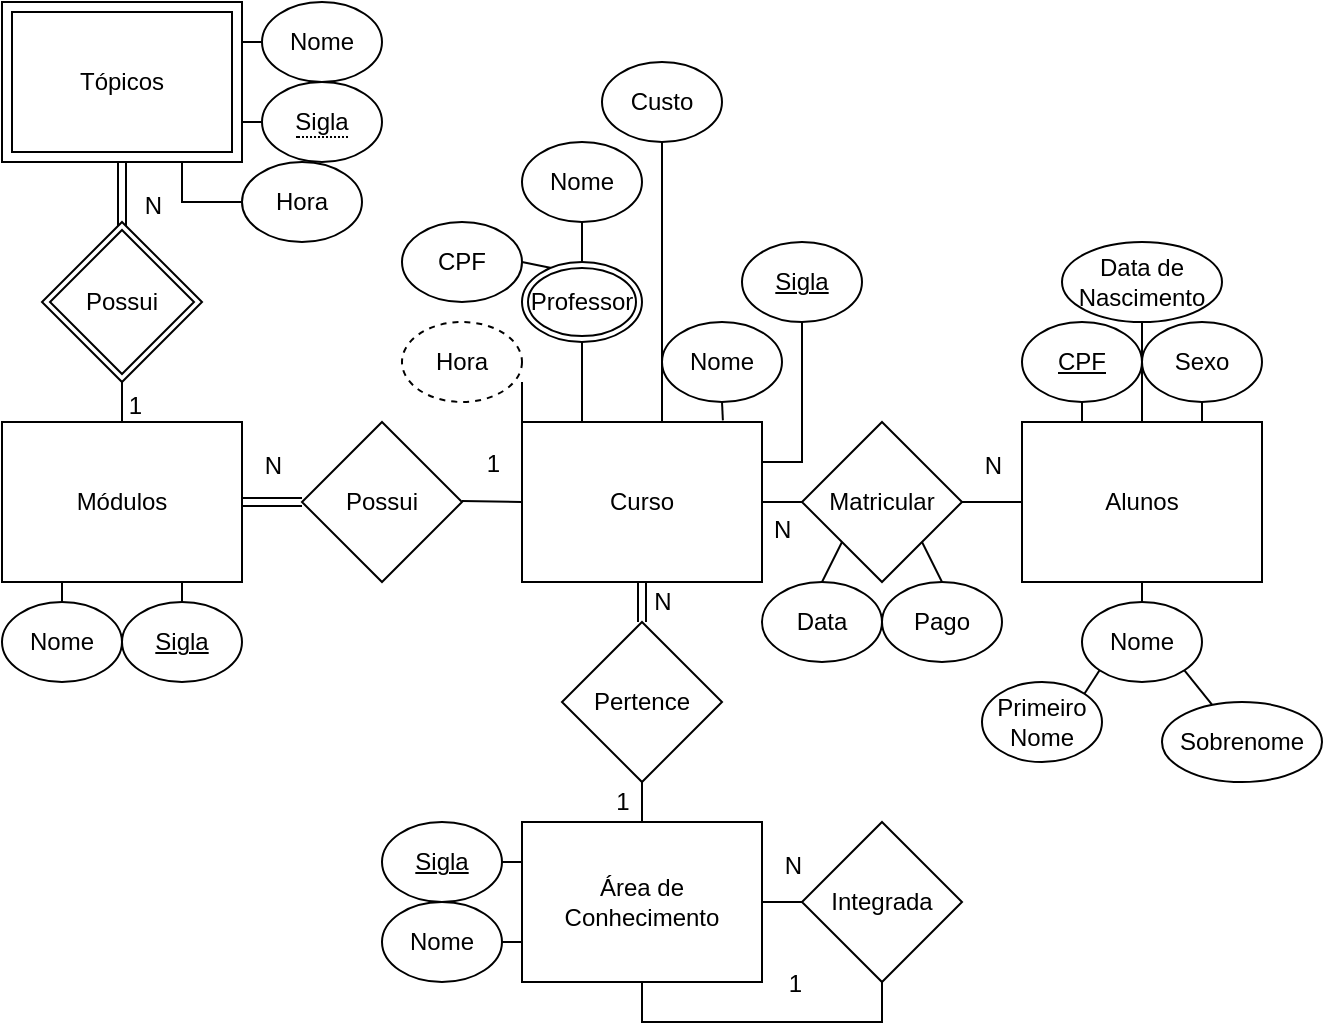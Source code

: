 <mxfile version="14.8.2" type="github">
  <diagram id="R2lEEEUBdFMjLlhIrx00" name="Page-1">
    <mxGraphModel dx="1166" dy="766" grid="1" gridSize="10" guides="1" tooltips="1" connect="1" arrows="1" fold="1" page="1" pageScale="1" pageWidth="850" pageHeight="1100" math="0" shadow="0" extFonts="Permanent Marker^https://fonts.googleapis.com/css?family=Permanent+Marker">
      <root>
        <mxCell id="0" />
        <mxCell id="1" parent="0" />
        <mxCell id="4-IF-Jm48n_dMOYQNF0S-2" value="Sigla" style="ellipse;whiteSpace=wrap;html=1;align=center;fontStyle=4;" parent="1" vertex="1">
          <mxGeometry x="450" y="200" width="60" height="40" as="geometry" />
        </mxCell>
        <mxCell id="4-IF-Jm48n_dMOYQNF0S-3" value="" style="endArrow=none;html=1;rounded=0;exitX=1;exitY=0.25;exitDx=0;exitDy=0;entryX=0.5;entryY=1;entryDx=0;entryDy=0;" parent="1" source="a2vKskjHlxZWwo24lEaI-6" target="4-IF-Jm48n_dMOYQNF0S-2" edge="1">
          <mxGeometry relative="1" as="geometry">
            <mxPoint x="480" y="290" as="sourcePoint" />
            <mxPoint x="570" y="340" as="targetPoint" />
            <Array as="points">
              <mxPoint x="480" y="310" />
            </Array>
          </mxGeometry>
        </mxCell>
        <mxCell id="4-IF-Jm48n_dMOYQNF0S-5" value="Nome" style="ellipse;whiteSpace=wrap;html=1;align=center;" parent="1" vertex="1">
          <mxGeometry x="410" y="240" width="60" height="40" as="geometry" />
        </mxCell>
        <mxCell id="4-IF-Jm48n_dMOYQNF0S-6" value="" style="endArrow=none;html=1;rounded=0;exitX=0.5;exitY=1;exitDx=0;exitDy=0;entryX=0.837;entryY=-0.01;entryDx=0;entryDy=0;entryPerimeter=0;" parent="1" source="4-IF-Jm48n_dMOYQNF0S-5" target="a2vKskjHlxZWwo24lEaI-6" edge="1">
          <mxGeometry relative="1" as="geometry">
            <mxPoint x="410" y="340" as="sourcePoint" />
            <mxPoint x="450" y="290" as="targetPoint" />
          </mxGeometry>
        </mxCell>
        <mxCell id="4-IF-Jm48n_dMOYQNF0S-7" value="Custo" style="ellipse;whiteSpace=wrap;html=1;align=center;" parent="1" vertex="1">
          <mxGeometry x="380" y="110" width="60" height="40" as="geometry" />
        </mxCell>
        <mxCell id="4-IF-Jm48n_dMOYQNF0S-8" value="" style="endArrow=none;html=1;rounded=0;exitX=0.5;exitY=1;exitDx=0;exitDy=0;" parent="1" source="4-IF-Jm48n_dMOYQNF0S-7" edge="1">
          <mxGeometry relative="1" as="geometry">
            <mxPoint x="410" y="340" as="sourcePoint" />
            <mxPoint x="410" y="290" as="targetPoint" />
          </mxGeometry>
        </mxCell>
        <mxCell id="4-IF-Jm48n_dMOYQNF0S-10" value="" style="endArrow=none;html=1;rounded=0;exitX=0.5;exitY=1;exitDx=0;exitDy=0;entryX=0.25;entryY=0;entryDx=0;entryDy=0;" parent="1" source="a2vKskjHlxZWwo24lEaI-7" target="a2vKskjHlxZWwo24lEaI-6" edge="1">
          <mxGeometry relative="1" as="geometry">
            <mxPoint x="390" y="250" as="sourcePoint" />
            <mxPoint x="390" y="290" as="targetPoint" />
          </mxGeometry>
        </mxCell>
        <mxCell id="4-IF-Jm48n_dMOYQNF0S-11" value="CPF" style="ellipse;whiteSpace=wrap;html=1;align=center;" parent="1" vertex="1">
          <mxGeometry x="280" y="190" width="60" height="40" as="geometry" />
        </mxCell>
        <mxCell id="4-IF-Jm48n_dMOYQNF0S-12" value="" style="endArrow=none;html=1;rounded=0;exitX=1;exitY=0.5;exitDx=0;exitDy=0;entryX=0;entryY=0;entryDx=0;entryDy=0;" parent="1" source="4-IF-Jm48n_dMOYQNF0S-11" edge="1">
          <mxGeometry relative="1" as="geometry">
            <mxPoint x="410" y="340" as="sourcePoint" />
            <mxPoint x="368.787" y="215.858" as="targetPoint" />
          </mxGeometry>
        </mxCell>
        <mxCell id="4-IF-Jm48n_dMOYQNF0S-14" value="" style="endArrow=none;html=1;rounded=0;entryX=0.5;entryY=0;entryDx=0;entryDy=0;" parent="1" target="a2vKskjHlxZWwo24lEaI-7" edge="1">
          <mxGeometry relative="1" as="geometry">
            <mxPoint x="370" y="190" as="sourcePoint" />
            <mxPoint x="390" y="210" as="targetPoint" />
          </mxGeometry>
        </mxCell>
        <mxCell id="4-IF-Jm48n_dMOYQNF0S-15" value="Nome" style="ellipse;whiteSpace=wrap;html=1;align=center;" parent="1" vertex="1">
          <mxGeometry x="340" y="150" width="60" height="40" as="geometry" />
        </mxCell>
        <mxCell id="4-IF-Jm48n_dMOYQNF0S-17" value="Hora" style="ellipse;whiteSpace=wrap;html=1;align=center;dashed=1;" parent="1" vertex="1">
          <mxGeometry x="280" y="240" width="60" height="40" as="geometry" />
        </mxCell>
        <mxCell id="4-IF-Jm48n_dMOYQNF0S-18" value="" style="endArrow=none;html=1;rounded=0;entryX=1;entryY=0.75;entryDx=0;entryDy=0;entryPerimeter=0;exitX=0;exitY=0;exitDx=0;exitDy=0;" parent="1" source="a2vKskjHlxZWwo24lEaI-6" target="4-IF-Jm48n_dMOYQNF0S-17" edge="1">
          <mxGeometry relative="1" as="geometry">
            <mxPoint x="360" y="290" as="sourcePoint" />
            <mxPoint x="570" y="340" as="targetPoint" />
          </mxGeometry>
        </mxCell>
        <mxCell id="4-IF-Jm48n_dMOYQNF0S-19" value="Pertence" style="shape=rhombus;perimeter=rhombusPerimeter;whiteSpace=wrap;html=1;align=center;" parent="1" vertex="1">
          <mxGeometry x="360" y="390" width="80" height="80" as="geometry" />
        </mxCell>
        <mxCell id="4-IF-Jm48n_dMOYQNF0S-23" value="" style="endArrow=none;html=1;rounded=0;exitX=0.5;exitY=1;exitDx=0;exitDy=0;" parent="1" source="4-IF-Jm48n_dMOYQNF0S-19" target="4-IF-Jm48n_dMOYQNF0S-25" edge="1">
          <mxGeometry relative="1" as="geometry">
            <mxPoint x="410" y="340" as="sourcePoint" />
            <mxPoint x="425" y="530" as="targetPoint" />
          </mxGeometry>
        </mxCell>
        <mxCell id="4-IF-Jm48n_dMOYQNF0S-25" value="Área de Conhecimento" style="whiteSpace=wrap;html=1;align=center;" parent="1" vertex="1">
          <mxGeometry x="340" y="490" width="120" height="80" as="geometry" />
        </mxCell>
        <mxCell id="4-IF-Jm48n_dMOYQNF0S-26" value="" style="endArrow=none;html=1;rounded=0;exitX=1;exitY=0.5;exitDx=0;exitDy=0;entryX=0;entryY=0.5;entryDx=0;entryDy=0;" parent="1" source="4-IF-Jm48n_dMOYQNF0S-25" target="4-IF-Jm48n_dMOYQNF0S-28" edge="1">
          <mxGeometry relative="1" as="geometry">
            <mxPoint x="410" y="630" as="sourcePoint" />
            <mxPoint x="520" y="570" as="targetPoint" />
          </mxGeometry>
        </mxCell>
        <mxCell id="4-IF-Jm48n_dMOYQNF0S-27" value="&lt;font style=&quot;vertical-align: inherit&quot;&gt;&lt;font style=&quot;vertical-align: inherit&quot;&gt;N&lt;/font&gt;&lt;/font&gt;" style="resizable=0;html=1;align=right;verticalAlign=bottom;" parent="4-IF-Jm48n_dMOYQNF0S-26" connectable="0" vertex="1">
          <mxGeometry x="1" relative="1" as="geometry">
            <mxPoint y="-10" as="offset" />
          </mxGeometry>
        </mxCell>
        <mxCell id="4-IF-Jm48n_dMOYQNF0S-28" value="Integrada" style="shape=rhombus;perimeter=rhombusPerimeter;whiteSpace=wrap;html=1;align=center;" parent="1" vertex="1">
          <mxGeometry x="480" y="490" width="80" height="80" as="geometry" />
        </mxCell>
        <mxCell id="4-IF-Jm48n_dMOYQNF0S-29" value="" style="endArrow=none;html=1;rounded=0;entryX=0.5;entryY=1;entryDx=0;entryDy=0;exitX=0.5;exitY=1;exitDx=0;exitDy=0;" parent="1" source="4-IF-Jm48n_dMOYQNF0S-25" target="4-IF-Jm48n_dMOYQNF0S-28" edge="1">
          <mxGeometry relative="1" as="geometry">
            <mxPoint x="420" y="580" as="sourcePoint" />
            <mxPoint x="560" y="575" as="targetPoint" />
            <Array as="points">
              <mxPoint x="400" y="590" />
              <mxPoint x="520" y="590" />
            </Array>
          </mxGeometry>
        </mxCell>
        <mxCell id="4-IF-Jm48n_dMOYQNF0S-30" value="1" style="resizable=0;html=1;align=right;verticalAlign=bottom;" parent="4-IF-Jm48n_dMOYQNF0S-29" connectable="0" vertex="1">
          <mxGeometry x="1" relative="1" as="geometry">
            <mxPoint x="-40" y="9.9" as="offset" />
          </mxGeometry>
        </mxCell>
        <mxCell id="4-IF-Jm48n_dMOYQNF0S-32" value="Nome" style="ellipse;whiteSpace=wrap;html=1;align=center;" parent="1" vertex="1">
          <mxGeometry x="270" y="530" width="60" height="40" as="geometry" />
        </mxCell>
        <mxCell id="4-IF-Jm48n_dMOYQNF0S-33" value="Sigla" style="ellipse;whiteSpace=wrap;html=1;align=center;fontStyle=4;" parent="1" vertex="1">
          <mxGeometry x="270" y="490" width="60" height="40" as="geometry" />
        </mxCell>
        <mxCell id="4-IF-Jm48n_dMOYQNF0S-34" value="" style="endArrow=none;html=1;rounded=0;exitX=1;exitY=0.5;exitDx=0;exitDy=0;entryX=0;entryY=0.25;entryDx=0;entryDy=0;" parent="1" source="4-IF-Jm48n_dMOYQNF0S-33" target="4-IF-Jm48n_dMOYQNF0S-25" edge="1">
          <mxGeometry relative="1" as="geometry">
            <mxPoint x="410" y="630" as="sourcePoint" />
            <mxPoint x="570" y="630" as="targetPoint" />
          </mxGeometry>
        </mxCell>
        <mxCell id="4-IF-Jm48n_dMOYQNF0S-35" value="" style="line;strokeWidth=1;rotatable=0;dashed=0;labelPosition=right;align=left;verticalAlign=middle;spacingTop=0;spacingLeft=6;points=[];portConstraint=eastwest;" parent="1" vertex="1">
          <mxGeometry x="330" y="545" width="10" height="10" as="geometry" />
        </mxCell>
        <mxCell id="4-IF-Jm48n_dMOYQNF0S-37" value="Matricular" style="shape=rhombus;perimeter=rhombusPerimeter;whiteSpace=wrap;html=1;align=center;" parent="1" vertex="1">
          <mxGeometry x="480" y="290" width="80" height="80" as="geometry" />
        </mxCell>
        <mxCell id="4-IF-Jm48n_dMOYQNF0S-38" value="Alunos" style="whiteSpace=wrap;html=1;align=center;" parent="1" vertex="1">
          <mxGeometry x="590" y="290" width="120" height="80" as="geometry" />
        </mxCell>
        <mxCell id="4-IF-Jm48n_dMOYQNF0S-40" value="" style="endArrow=none;html=1;rounded=0;" parent="1" edge="1">
          <mxGeometry relative="1" as="geometry">
            <mxPoint x="480" y="330" as="sourcePoint" />
            <mxPoint x="480" y="330" as="targetPoint" />
            <Array as="points">
              <mxPoint x="460" y="330" />
              <mxPoint x="480" y="330" />
            </Array>
          </mxGeometry>
        </mxCell>
        <mxCell id="4-IF-Jm48n_dMOYQNF0S-41" value="N" style="resizable=0;html=1;align=right;verticalAlign=bottom;" parent="4-IF-Jm48n_dMOYQNF0S-40" connectable="0" vertex="1">
          <mxGeometry x="1" relative="1" as="geometry">
            <mxPoint x="-40" y="20" as="offset" />
          </mxGeometry>
        </mxCell>
        <mxCell id="4-IF-Jm48n_dMOYQNF0S-42" value="" style="endArrow=none;html=1;rounded=0;exitX=1;exitY=0.5;exitDx=0;exitDy=0;entryX=0;entryY=0.5;entryDx=0;entryDy=0;" parent="1" source="4-IF-Jm48n_dMOYQNF0S-37" target="4-IF-Jm48n_dMOYQNF0S-38" edge="1">
          <mxGeometry relative="1" as="geometry">
            <mxPoint x="410" y="330" as="sourcePoint" />
            <mxPoint x="570" y="330" as="targetPoint" />
          </mxGeometry>
        </mxCell>
        <mxCell id="4-IF-Jm48n_dMOYQNF0S-43" value="N" style="resizable=0;html=1;align=right;verticalAlign=bottom;" parent="4-IF-Jm48n_dMOYQNF0S-42" connectable="0" vertex="1">
          <mxGeometry x="1" relative="1" as="geometry">
            <mxPoint x="-10" y="-10" as="offset" />
          </mxGeometry>
        </mxCell>
        <mxCell id="4-IF-Jm48n_dMOYQNF0S-44" value="CPF" style="ellipse;whiteSpace=wrap;html=1;align=center;fontStyle=4;" parent="1" vertex="1">
          <mxGeometry x="590" y="240" width="60" height="40" as="geometry" />
        </mxCell>
        <mxCell id="4-IF-Jm48n_dMOYQNF0S-45" value="Data de Nascimento" style="ellipse;whiteSpace=wrap;html=1;align=center;" parent="1" vertex="1">
          <mxGeometry x="610" y="200" width="80" height="40" as="geometry" />
        </mxCell>
        <mxCell id="4-IF-Jm48n_dMOYQNF0S-47" value="Sexo" style="ellipse;whiteSpace=wrap;html=1;align=center;" parent="1" vertex="1">
          <mxGeometry x="650" y="240" width="60" height="40" as="geometry" />
        </mxCell>
        <mxCell id="4-IF-Jm48n_dMOYQNF0S-48" value="" style="endArrow=none;html=1;rounded=0;exitX=0.5;exitY=1;exitDx=0;exitDy=0;entryX=0.5;entryY=0;entryDx=0;entryDy=0;" parent="1" source="4-IF-Jm48n_dMOYQNF0S-45" target="4-IF-Jm48n_dMOYQNF0S-38" edge="1">
          <mxGeometry relative="1" as="geometry">
            <mxPoint x="410" y="330" as="sourcePoint" />
            <mxPoint x="570" y="330" as="targetPoint" />
          </mxGeometry>
        </mxCell>
        <mxCell id="4-IF-Jm48n_dMOYQNF0S-49" value="" style="endArrow=none;html=1;rounded=0;entryX=0.5;entryY=1;entryDx=0;entryDy=0;exitX=0.25;exitY=0;exitDx=0;exitDy=0;" parent="1" source="4-IF-Jm48n_dMOYQNF0S-38" target="4-IF-Jm48n_dMOYQNF0S-44" edge="1">
          <mxGeometry relative="1" as="geometry">
            <mxPoint x="410" y="330" as="sourcePoint" />
            <mxPoint x="570" y="330" as="targetPoint" />
          </mxGeometry>
        </mxCell>
        <mxCell id="4-IF-Jm48n_dMOYQNF0S-50" value="" style="endArrow=none;html=1;rounded=0;exitX=0.5;exitY=1;exitDx=0;exitDy=0;entryX=0.75;entryY=0;entryDx=0;entryDy=0;" parent="1" source="4-IF-Jm48n_dMOYQNF0S-47" target="4-IF-Jm48n_dMOYQNF0S-38" edge="1">
          <mxGeometry relative="1" as="geometry">
            <mxPoint x="410" y="330" as="sourcePoint" />
            <mxPoint x="570" y="330" as="targetPoint" />
          </mxGeometry>
        </mxCell>
        <mxCell id="4-IF-Jm48n_dMOYQNF0S-52" value="Nome" style="ellipse;whiteSpace=wrap;html=1;align=center;" parent="1" vertex="1">
          <mxGeometry x="620" y="380" width="60" height="40" as="geometry" />
        </mxCell>
        <mxCell id="4-IF-Jm48n_dMOYQNF0S-53" value="" style="endArrow=none;html=1;rounded=0;exitX=0.5;exitY=1;exitDx=0;exitDy=0;entryX=0.5;entryY=0;entryDx=0;entryDy=0;" parent="1" source="4-IF-Jm48n_dMOYQNF0S-38" target="4-IF-Jm48n_dMOYQNF0S-52" edge="1">
          <mxGeometry relative="1" as="geometry">
            <mxPoint x="410" y="330" as="sourcePoint" />
            <mxPoint x="570" y="330" as="targetPoint" />
          </mxGeometry>
        </mxCell>
        <mxCell id="4-IF-Jm48n_dMOYQNF0S-55" value="" style="endArrow=none;html=1;rounded=0;entryX=0;entryY=1;entryDx=0;entryDy=0;exitX=1;exitY=0;exitDx=0;exitDy=0;" parent="1" source="4-IF-Jm48n_dMOYQNF0S-58" target="4-IF-Jm48n_dMOYQNF0S-52" edge="1">
          <mxGeometry relative="1" as="geometry">
            <mxPoint x="670" y="450" as="sourcePoint" />
            <mxPoint x="570" y="330" as="targetPoint" />
          </mxGeometry>
        </mxCell>
        <mxCell id="4-IF-Jm48n_dMOYQNF0S-56" value="" style="endArrow=none;html=1;rounded=0;entryX=1;entryY=1;entryDx=0;entryDy=0;" parent="1" source="4-IF-Jm48n_dMOYQNF0S-59" target="4-IF-Jm48n_dMOYQNF0S-52" edge="1">
          <mxGeometry relative="1" as="geometry">
            <mxPoint x="700" y="410" as="sourcePoint" />
            <mxPoint x="570" y="330" as="targetPoint" />
          </mxGeometry>
        </mxCell>
        <mxCell id="4-IF-Jm48n_dMOYQNF0S-58" value="Primeiro Nome" style="ellipse;whiteSpace=wrap;html=1;align=center;" parent="1" vertex="1">
          <mxGeometry x="570" y="420" width="60" height="40" as="geometry" />
        </mxCell>
        <mxCell id="4-IF-Jm48n_dMOYQNF0S-59" value="Sobrenome" style="ellipse;whiteSpace=wrap;html=1;align=center;" parent="1" vertex="1">
          <mxGeometry x="660" y="430" width="80" height="40" as="geometry" />
        </mxCell>
        <mxCell id="4-IF-Jm48n_dMOYQNF0S-60" value="&lt;font style=&quot;vertical-align: inherit&quot;&gt;&lt;font style=&quot;vertical-align: inherit&quot;&gt;Possui&lt;/font&gt;&lt;/font&gt;" style="shape=rhombus;perimeter=rhombusPerimeter;whiteSpace=wrap;html=1;align=center;" parent="1" vertex="1">
          <mxGeometry x="230" y="290" width="80" height="80" as="geometry" />
        </mxCell>
        <mxCell id="4-IF-Jm48n_dMOYQNF0S-61" value="" style="endArrow=none;html=1;rounded=0;" parent="1" edge="1">
          <mxGeometry relative="1" as="geometry">
            <mxPoint x="310" y="329.5" as="sourcePoint" />
            <mxPoint x="340" y="330" as="targetPoint" />
            <Array as="points">
              <mxPoint x="310" y="329.5" />
            </Array>
          </mxGeometry>
        </mxCell>
        <mxCell id="4-IF-Jm48n_dMOYQNF0S-62" value="1" style="resizable=0;html=1;align=right;verticalAlign=bottom;" parent="4-IF-Jm48n_dMOYQNF0S-61" connectable="0" vertex="1">
          <mxGeometry x="1" relative="1" as="geometry">
            <mxPoint x="-10" y="-10" as="offset" />
          </mxGeometry>
        </mxCell>
        <mxCell id="4-IF-Jm48n_dMOYQNF0S-66" value="" style="endArrow=none;html=1;rounded=0;entryX=0.25;entryY=1;entryDx=0;entryDy=0;" parent="1" source="4-IF-Jm48n_dMOYQNF0S-67" edge="1">
          <mxGeometry relative="1" as="geometry">
            <mxPoint x="110" y="410" as="sourcePoint" />
            <mxPoint x="110" y="370" as="targetPoint" />
          </mxGeometry>
        </mxCell>
        <mxCell id="4-IF-Jm48n_dMOYQNF0S-69" value="Sigla" style="ellipse;whiteSpace=wrap;html=1;align=center;fontStyle=4;" parent="1" vertex="1">
          <mxGeometry x="140" y="380" width="60" height="40" as="geometry" />
        </mxCell>
        <mxCell id="4-IF-Jm48n_dMOYQNF0S-70" value="" style="endArrow=none;html=1;rounded=0;exitX=0.75;exitY=1;exitDx=0;exitDy=0;entryX=0.5;entryY=0;entryDx=0;entryDy=0;" parent="1" target="4-IF-Jm48n_dMOYQNF0S-69" edge="1">
          <mxGeometry relative="1" as="geometry">
            <mxPoint x="170" y="370" as="sourcePoint" />
            <mxPoint x="390" y="330" as="targetPoint" />
          </mxGeometry>
        </mxCell>
        <mxCell id="4-IF-Jm48n_dMOYQNF0S-72" value="" style="shape=link;html=1;rounded=0;exitX=1;exitY=0.5;exitDx=0;exitDy=0;entryX=0;entryY=0.5;entryDx=0;entryDy=0;" parent="1" target="4-IF-Jm48n_dMOYQNF0S-60" edge="1">
          <mxGeometry relative="1" as="geometry">
            <mxPoint x="200" y="330" as="sourcePoint" />
            <mxPoint x="260" y="300" as="targetPoint" />
          </mxGeometry>
        </mxCell>
        <mxCell id="4-IF-Jm48n_dMOYQNF0S-73" value="N" style="resizable=0;html=1;align=right;verticalAlign=bottom;" parent="4-IF-Jm48n_dMOYQNF0S-72" connectable="0" vertex="1">
          <mxGeometry x="1" relative="1" as="geometry">
            <mxPoint x="-10" y="-10" as="offset" />
          </mxGeometry>
        </mxCell>
        <mxCell id="4-IF-Jm48n_dMOYQNF0S-74" value="Tópicos" style="shape=ext;margin=3;double=1;whiteSpace=wrap;html=1;align=center;" parent="1" vertex="1">
          <mxGeometry x="80" y="80" width="120" height="80" as="geometry" />
        </mxCell>
        <mxCell id="4-IF-Jm48n_dMOYQNF0S-75" value="" style="endArrow=none;html=1;rounded=0;exitX=0.5;exitY=1;exitDx=0;exitDy=0;entryX=0.5;entryY=0;entryDx=0;entryDy=0;" parent="1" edge="1">
          <mxGeometry relative="1" as="geometry">
            <mxPoint x="140" y="250" as="sourcePoint" />
            <mxPoint x="140" y="290" as="targetPoint" />
          </mxGeometry>
        </mxCell>
        <mxCell id="4-IF-Jm48n_dMOYQNF0S-76" value="1" style="resizable=0;html=1;align=right;verticalAlign=bottom;" parent="4-IF-Jm48n_dMOYQNF0S-75" connectable="0" vertex="1">
          <mxGeometry x="1" relative="1" as="geometry">
            <mxPoint x="10" as="offset" />
          </mxGeometry>
        </mxCell>
        <mxCell id="4-IF-Jm48n_dMOYQNF0S-77" value="" style="shape=link;html=1;rounded=0;entryX=0.5;entryY=0;entryDx=0;entryDy=0;" parent="1" edge="1">
          <mxGeometry relative="1" as="geometry">
            <mxPoint x="140" y="160" as="sourcePoint" />
            <mxPoint x="140" y="200" as="targetPoint" />
          </mxGeometry>
        </mxCell>
        <mxCell id="4-IF-Jm48n_dMOYQNF0S-78" value="N" style="resizable=0;html=1;align=right;verticalAlign=bottom;" parent="4-IF-Jm48n_dMOYQNF0S-77" connectable="0" vertex="1">
          <mxGeometry x="1" relative="1" as="geometry">
            <mxPoint x="20" y="-10" as="offset" />
          </mxGeometry>
        </mxCell>
        <mxCell id="4-IF-Jm48n_dMOYQNF0S-80" value="" style="line;strokeWidth=1;rotatable=0;dashed=0;labelPosition=right;align=left;verticalAlign=middle;spacingTop=0;spacingLeft=6;points=[];portConstraint=eastwest;" parent="1" vertex="1">
          <mxGeometry x="200" y="135" width="10" height="10" as="geometry" />
        </mxCell>
        <mxCell id="4-IF-Jm48n_dMOYQNF0S-81" value="Nome" style="ellipse;whiteSpace=wrap;html=1;align=center;" parent="1" vertex="1">
          <mxGeometry x="210" y="80" width="60" height="40" as="geometry" />
        </mxCell>
        <mxCell id="4-IF-Jm48n_dMOYQNF0S-82" value="" style="line;strokeWidth=1;rotatable=0;dashed=0;labelPosition=right;align=left;verticalAlign=middle;spacingTop=0;spacingLeft=6;points=[];portConstraint=eastwest;" parent="1" vertex="1">
          <mxGeometry x="200" y="95" width="10" height="10" as="geometry" />
        </mxCell>
        <mxCell id="4-IF-Jm48n_dMOYQNF0S-83" value="Hora" style="ellipse;whiteSpace=wrap;html=1;align=center;" parent="1" vertex="1">
          <mxGeometry x="200" y="160" width="60" height="40" as="geometry" />
        </mxCell>
        <mxCell id="4-IF-Jm48n_dMOYQNF0S-85" value="" style="endArrow=none;html=1;rounded=0;exitX=0.75;exitY=1;exitDx=0;exitDy=0;entryX=0;entryY=0.5;entryDx=0;entryDy=0;" parent="1" source="4-IF-Jm48n_dMOYQNF0S-74" target="4-IF-Jm48n_dMOYQNF0S-83" edge="1">
          <mxGeometry relative="1" as="geometry">
            <mxPoint x="100" y="220" as="sourcePoint" />
            <mxPoint x="260" y="220" as="targetPoint" />
            <Array as="points">
              <mxPoint x="170" y="180" />
            </Array>
          </mxGeometry>
        </mxCell>
        <mxCell id="4-IF-Jm48n_dMOYQNF0S-86" value="Data" style="ellipse;whiteSpace=wrap;html=1;align=center;" parent="1" vertex="1">
          <mxGeometry x="460" y="370" width="60" height="40" as="geometry" />
        </mxCell>
        <mxCell id="4-IF-Jm48n_dMOYQNF0S-87" value="Pago" style="ellipse;whiteSpace=wrap;html=1;align=center;" parent="1" vertex="1">
          <mxGeometry x="520" y="370" width="60" height="40" as="geometry" />
        </mxCell>
        <mxCell id="4-IF-Jm48n_dMOYQNF0S-88" value="" style="endArrow=none;html=1;rounded=0;exitX=0;exitY=1;exitDx=0;exitDy=0;entryX=0.5;entryY=0;entryDx=0;entryDy=0;" parent="1" source="4-IF-Jm48n_dMOYQNF0S-37" target="4-IF-Jm48n_dMOYQNF0S-86" edge="1">
          <mxGeometry relative="1" as="geometry">
            <mxPoint x="430" y="390" as="sourcePoint" />
            <mxPoint x="590" y="390" as="targetPoint" />
          </mxGeometry>
        </mxCell>
        <mxCell id="4-IF-Jm48n_dMOYQNF0S-89" value="" style="endArrow=none;html=1;rounded=0;exitX=1;exitY=1;exitDx=0;exitDy=0;entryX=0.5;entryY=0;entryDx=0;entryDy=0;" parent="1" source="4-IF-Jm48n_dMOYQNF0S-37" target="4-IF-Jm48n_dMOYQNF0S-87" edge="1">
          <mxGeometry relative="1" as="geometry">
            <mxPoint x="430" y="390" as="sourcePoint" />
            <mxPoint x="590" y="390" as="targetPoint" />
          </mxGeometry>
        </mxCell>
        <mxCell id="a2vKskjHlxZWwo24lEaI-1" value="&lt;span style=&quot;border-bottom: 1px dotted&quot;&gt;&lt;font style=&quot;vertical-align: inherit&quot;&gt;&lt;font style=&quot;vertical-align: inherit&quot;&gt;Sigla&lt;/font&gt;&lt;/font&gt;&lt;/span&gt;" style="ellipse;whiteSpace=wrap;html=1;align=center;" parent="1" vertex="1">
          <mxGeometry x="210" y="120" width="60" height="40" as="geometry" />
        </mxCell>
        <mxCell id="a2vKskjHlxZWwo24lEaI-2" value="&lt;font style=&quot;vertical-align: inherit&quot;&gt;&lt;font style=&quot;vertical-align: inherit&quot;&gt;Possui&lt;/font&gt;&lt;/font&gt;" style="shape=rhombus;double=1;perimeter=rhombusPerimeter;whiteSpace=wrap;html=1;align=center;" parent="1" vertex="1">
          <mxGeometry x="100" y="190" width="80" height="80" as="geometry" />
        </mxCell>
        <mxCell id="a2vKskjHlxZWwo24lEaI-5" value="&lt;font style=&quot;vertical-align: inherit&quot;&gt;&lt;font style=&quot;vertical-align: inherit&quot;&gt;Módulos&lt;/font&gt;&lt;/font&gt;" style="whiteSpace=wrap;html=1;align=center;" parent="1" vertex="1">
          <mxGeometry x="80" y="290" width="120" height="80" as="geometry" />
        </mxCell>
        <mxCell id="a2vKskjHlxZWwo24lEaI-6" value="&lt;font style=&quot;vertical-align: inherit&quot;&gt;&lt;font style=&quot;vertical-align: inherit&quot;&gt;Curso&lt;/font&gt;&lt;/font&gt;" style="whiteSpace=wrap;html=1;align=center;" parent="1" vertex="1">
          <mxGeometry x="340" y="290" width="120" height="80" as="geometry" />
        </mxCell>
        <mxCell id="a2vKskjHlxZWwo24lEaI-7" value="&lt;font style=&quot;vertical-align: inherit&quot;&gt;&lt;font style=&quot;vertical-align: inherit&quot;&gt;Professor&lt;/font&gt;&lt;/font&gt;" style="ellipse;shape=doubleEllipse;margin=3;whiteSpace=wrap;html=1;align=center;" parent="1" vertex="1">
          <mxGeometry x="340" y="210" width="60" height="40" as="geometry" />
        </mxCell>
        <mxCell id="4-IF-Jm48n_dMOYQNF0S-67" value="Nome" style="ellipse;whiteSpace=wrap;html=1;align=center;" parent="1" vertex="1">
          <mxGeometry x="80" y="380" width="60" height="40" as="geometry" />
        </mxCell>
        <mxCell id="a2vKskjHlxZWwo24lEaI-12" value="" style="shape=link;html=1;rounded=0;entryX=0.5;entryY=0;entryDx=0;entryDy=0;" parent="1" target="4-IF-Jm48n_dMOYQNF0S-19" edge="1">
          <mxGeometry relative="1" as="geometry">
            <mxPoint x="400" y="370" as="sourcePoint" />
            <mxPoint x="560" y="370" as="targetPoint" />
          </mxGeometry>
        </mxCell>
        <mxCell id="a2vKskjHlxZWwo24lEaI-18" value="N" style="text;strokeColor=none;fillColor=none;spacingLeft=4;spacingRight=4;overflow=hidden;rotatable=0;points=[[0,0.5],[1,0.5]];portConstraint=eastwest;fontSize=12;" parent="1" vertex="1">
          <mxGeometry x="460" y="330" width="40" height="30" as="geometry" />
        </mxCell>
        <mxCell id="wJdiyW_TE9Gf05zIRqXn-3" value="N" style="text;html=1;align=center;verticalAlign=middle;resizable=0;points=[];autosize=1;strokeColor=none;" vertex="1" parent="1">
          <mxGeometry x="400" y="370" width="20" height="20" as="geometry" />
        </mxCell>
        <mxCell id="wJdiyW_TE9Gf05zIRqXn-4" value="1" style="text;html=1;align=center;verticalAlign=middle;resizable=0;points=[];autosize=1;strokeColor=none;" vertex="1" parent="1">
          <mxGeometry x="380" y="470" width="20" height="20" as="geometry" />
        </mxCell>
      </root>
    </mxGraphModel>
  </diagram>
</mxfile>
